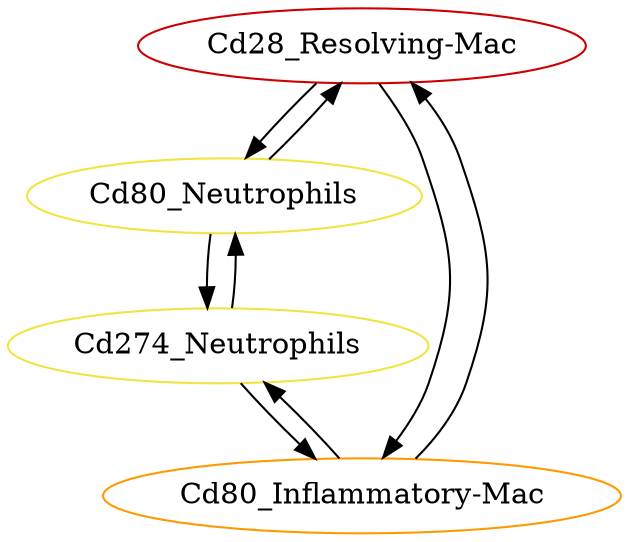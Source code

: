strict digraph "" {
	"Cd28_Resolving-Mac"	[celltype="Resolving-Mac",
		color="#cc0000ff",
		genesym=Cd28,
		nodetype=receiver,
		specificity=0.5896551116296064];
	Cd80_Neutrophils	[celltype=Neutrophils,
		color="#f0e442ff",
		genesym=Cd80,
		nodetype=receiver,
		specificity=0.6628648713262609];
	"Cd28_Resolving-Mac" -> Cd80_Neutrophils	[ecolor="#cc0000ff",
		origtype="Cd28_Resolving-Mac",
		weight=0.3908616596972311];
	"Cd80_Inflammatory-Mac"	[celltype="Inflammatory-Mac",
		color="#ff9900ff",
		genesym=Cd80,
		nodetype=receiver,
		specificity=0.2329635276189966];
	"Cd28_Resolving-Mac" -> "Cd80_Inflammatory-Mac"	[ecolor="#cc0000ff",
		origtype="Cd28_Resolving-Mac",
		weight=0.1373681348838063];
	Cd274_Neutrophils	[celltype=Neutrophils,
		color="#f0e442ff",
		genesym=Cd274,
		nodetype=sender,
		specificity=0.6176064445953491];
	Cd274_Neutrophils -> Cd80_Neutrophils	[ecolor="#f0e442ff",
		origtype=Cd274_Neutrophils,
		weight=0.4093896164269656];
	Cd274_Neutrophils -> "Cd80_Inflammatory-Mac"	[ecolor="#f0e442ff",
		origtype=Cd274_Neutrophils,
		weight=0.1438797760131589];
	Cd80_Neutrophils -> "Cd28_Resolving-Mac"	[ecolor="#f0e442ff",
		origtype=Cd80_Neutrophils,
		weight=0.3908616596972311];
	Cd80_Neutrophils -> Cd274_Neutrophils	[ecolor="#f0e442ff",
		origtype=Cd80_Neutrophils,
		weight=0.4093896164269656];
	"Cd80_Inflammatory-Mac" -> "Cd28_Resolving-Mac"	[ecolor="#ff9900ff",
		origtype="Cd80_Inflammatory-Mac",
		weight=0.1373681348838063];
	"Cd80_Inflammatory-Mac" -> Cd274_Neutrophils	[ecolor="#ff9900ff",
		origtype="Cd80_Inflammatory-Mac",
		weight=0.1438797760131589];
}
